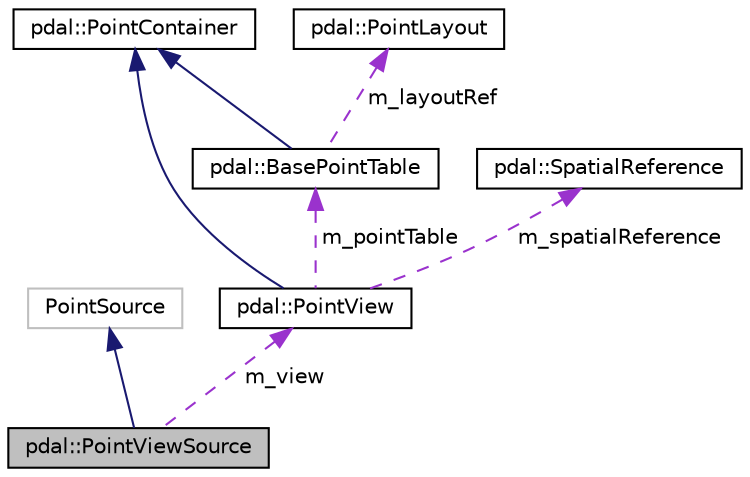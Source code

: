 digraph "pdal::PointViewSource"
{
  edge [fontname="Helvetica",fontsize="10",labelfontname="Helvetica",labelfontsize="10"];
  node [fontname="Helvetica",fontsize="10",shape=record];
  Node1 [label="pdal::PointViewSource",height=0.2,width=0.4,color="black", fillcolor="grey75", style="filled", fontcolor="black"];
  Node2 -> Node1 [dir="back",color="midnightblue",fontsize="10",style="solid",fontname="Helvetica"];
  Node2 [label="PointSource",height=0.2,width=0.4,color="grey75", fillcolor="white", style="filled"];
  Node3 -> Node1 [dir="back",color="darkorchid3",fontsize="10",style="dashed",label=" m_view" ,fontname="Helvetica"];
  Node3 [label="pdal::PointView",height=0.2,width=0.4,color="black", fillcolor="white", style="filled",URL="$classpdal_1_1PointView.html"];
  Node4 -> Node3 [dir="back",color="midnightblue",fontsize="10",style="solid",fontname="Helvetica"];
  Node4 [label="pdal::PointContainer",height=0.2,width=0.4,color="black", fillcolor="white", style="filled",URL="$classpdal_1_1PointContainer.html"];
  Node5 -> Node3 [dir="back",color="darkorchid3",fontsize="10",style="dashed",label=" m_spatialReference" ,fontname="Helvetica"];
  Node5 [label="pdal::SpatialReference",height=0.2,width=0.4,color="black", fillcolor="white", style="filled",URL="$classpdal_1_1SpatialReference.html"];
  Node6 -> Node3 [dir="back",color="darkorchid3",fontsize="10",style="dashed",label=" m_pointTable" ,fontname="Helvetica"];
  Node6 [label="pdal::BasePointTable",height=0.2,width=0.4,color="black", fillcolor="white", style="filled",URL="$classpdal_1_1BasePointTable.html"];
  Node4 -> Node6 [dir="back",color="midnightblue",fontsize="10",style="solid",fontname="Helvetica"];
  Node7 -> Node6 [dir="back",color="darkorchid3",fontsize="10",style="dashed",label=" m_layoutRef" ,fontname="Helvetica"];
  Node7 [label="pdal::PointLayout",height=0.2,width=0.4,color="black", fillcolor="white", style="filled",URL="$classpdal_1_1PointLayout.html"];
}
